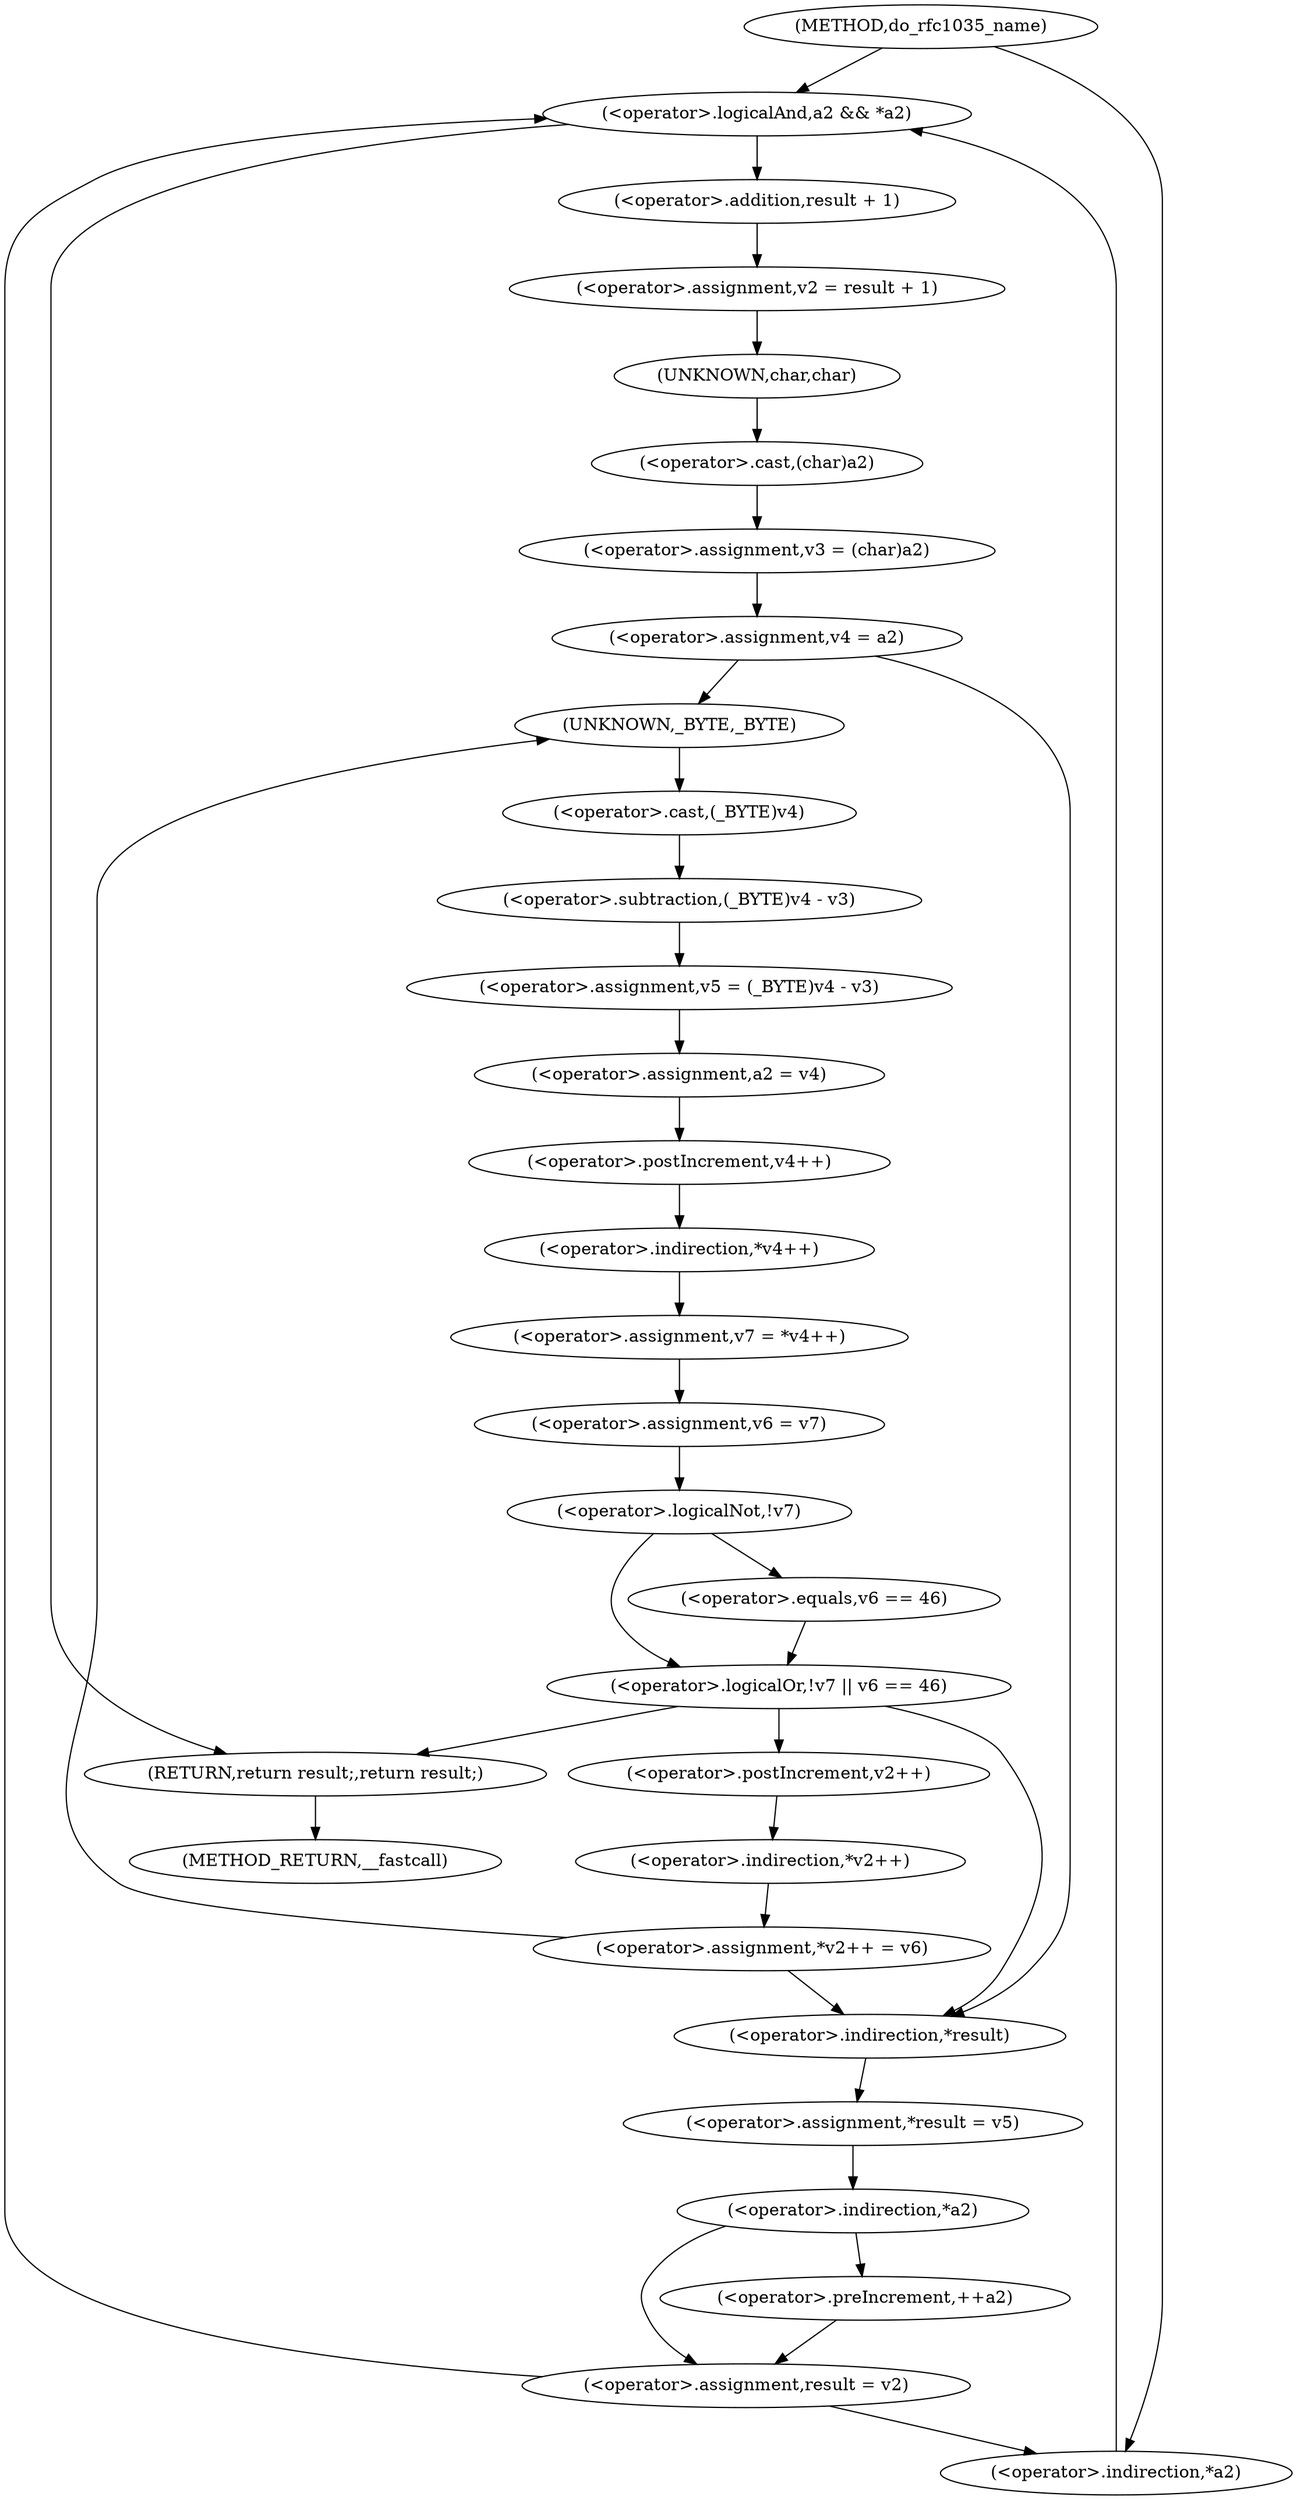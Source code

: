 digraph do_rfc1035_name {  
"1000118" [label = "(<operator>.logicalAnd,a2 && *a2)" ]
"1000120" [label = "(<operator>.indirection,*a2)" ]
"1000123" [label = "(<operator>.assignment,v2 = result + 1)" ]
"1000125" [label = "(<operator>.addition,result + 1)" ]
"1000128" [label = "(<operator>.assignment,v3 = (char)a2)" ]
"1000130" [label = "(<operator>.cast,(char)a2)" ]
"1000131" [label = "(UNKNOWN,char,char)" ]
"1000133" [label = "(<operator>.assignment,v4 = a2)" ]
"1000139" [label = "(<operator>.assignment,v5 = (_BYTE)v4 - v3)" ]
"1000141" [label = "(<operator>.subtraction,(_BYTE)v4 - v3)" ]
"1000142" [label = "(<operator>.cast,(_BYTE)v4)" ]
"1000143" [label = "(UNKNOWN,_BYTE,_BYTE)" ]
"1000146" [label = "(<operator>.assignment,a2 = v4)" ]
"1000149" [label = "(<operator>.assignment,v7 = *v4++)" ]
"1000151" [label = "(<operator>.indirection,*v4++)" ]
"1000152" [label = "(<operator>.postIncrement,v4++)" ]
"1000154" [label = "(<operator>.assignment,v6 = v7)" ]
"1000158" [label = "(<operator>.logicalOr,!v7 || v6 == 46)" ]
"1000159" [label = "(<operator>.logicalNot,!v7)" ]
"1000161" [label = "(<operator>.equals,v6 == 46)" ]
"1000165" [label = "(<operator>.assignment,*v2++ = v6)" ]
"1000166" [label = "(<operator>.indirection,*v2++)" ]
"1000167" [label = "(<operator>.postIncrement,v2++)" ]
"1000170" [label = "(<operator>.assignment,*result = v5)" ]
"1000171" [label = "(<operator>.indirection,*result)" ]
"1000175" [label = "(<operator>.indirection,*a2)" ]
"1000177" [label = "(<operator>.preIncrement,++a2)" ]
"1000179" [label = "(<operator>.assignment,result = v2)" ]
"1000182" [label = "(RETURN,return result;,return result;)" ]
"1000107" [label = "(METHOD,do_rfc1035_name)" ]
"1000184" [label = "(METHOD_RETURN,__fastcall)" ]
  "1000118" -> "1000125" 
  "1000118" -> "1000182" 
  "1000120" -> "1000118" 
  "1000123" -> "1000131" 
  "1000125" -> "1000123" 
  "1000128" -> "1000133" 
  "1000130" -> "1000128" 
  "1000131" -> "1000130" 
  "1000133" -> "1000143" 
  "1000133" -> "1000171" 
  "1000139" -> "1000146" 
  "1000141" -> "1000139" 
  "1000142" -> "1000141" 
  "1000143" -> "1000142" 
  "1000146" -> "1000152" 
  "1000149" -> "1000154" 
  "1000151" -> "1000149" 
  "1000152" -> "1000151" 
  "1000154" -> "1000159" 
  "1000158" -> "1000171" 
  "1000158" -> "1000182" 
  "1000158" -> "1000167" 
  "1000159" -> "1000158" 
  "1000159" -> "1000161" 
  "1000161" -> "1000158" 
  "1000165" -> "1000143" 
  "1000165" -> "1000171" 
  "1000166" -> "1000165" 
  "1000167" -> "1000166" 
  "1000170" -> "1000175" 
  "1000171" -> "1000170" 
  "1000175" -> "1000177" 
  "1000175" -> "1000179" 
  "1000177" -> "1000179" 
  "1000179" -> "1000118" 
  "1000179" -> "1000120" 
  "1000182" -> "1000184" 
  "1000107" -> "1000118" 
  "1000107" -> "1000120" 
}
